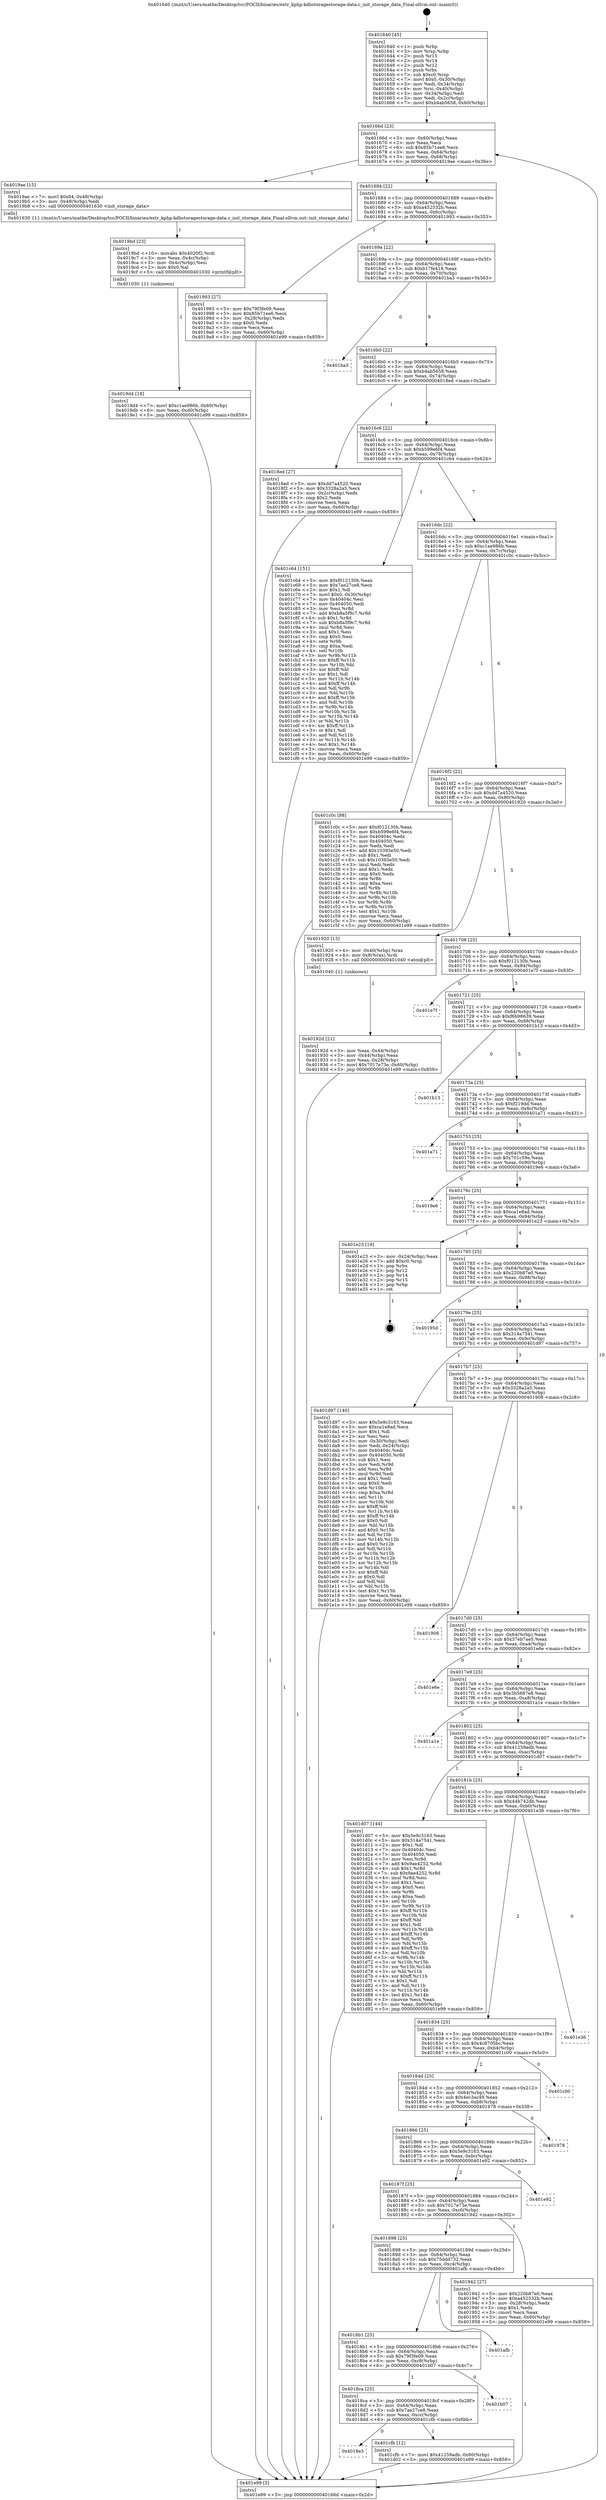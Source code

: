 digraph "0x401640" {
  label = "0x401640 (/mnt/c/Users/mathe/Desktop/tcc/POCII/binaries/extr_kphp-kdbstoragestorage-data.c_init_storage_data_Final-ollvm.out::main(0))"
  labelloc = "t"
  node[shape=record]

  Entry [label="",width=0.3,height=0.3,shape=circle,fillcolor=black,style=filled]
  "0x40166d" [label="{
     0x40166d [23]\l
     | [instrs]\l
     &nbsp;&nbsp;0x40166d \<+3\>: mov -0x60(%rbp),%eax\l
     &nbsp;&nbsp;0x401670 \<+2\>: mov %eax,%ecx\l
     &nbsp;&nbsp;0x401672 \<+6\>: sub $0x85b71ee6,%ecx\l
     &nbsp;&nbsp;0x401678 \<+3\>: mov %eax,-0x64(%rbp)\l
     &nbsp;&nbsp;0x40167b \<+3\>: mov %ecx,-0x68(%rbp)\l
     &nbsp;&nbsp;0x40167e \<+6\>: je 00000000004019ae \<main+0x36e\>\l
  }"]
  "0x4019ae" [label="{
     0x4019ae [15]\l
     | [instrs]\l
     &nbsp;&nbsp;0x4019ae \<+7\>: movl $0x64,-0x48(%rbp)\l
     &nbsp;&nbsp;0x4019b5 \<+3\>: mov -0x48(%rbp),%edi\l
     &nbsp;&nbsp;0x4019b8 \<+5\>: call 0000000000401630 \<init_storage_data\>\l
     | [calls]\l
     &nbsp;&nbsp;0x401630 \{1\} (/mnt/c/Users/mathe/Desktop/tcc/POCII/binaries/extr_kphp-kdbstoragestorage-data.c_init_storage_data_Final-ollvm.out::init_storage_data)\l
  }"]
  "0x401684" [label="{
     0x401684 [22]\l
     | [instrs]\l
     &nbsp;&nbsp;0x401684 \<+5\>: jmp 0000000000401689 \<main+0x49\>\l
     &nbsp;&nbsp;0x401689 \<+3\>: mov -0x64(%rbp),%eax\l
     &nbsp;&nbsp;0x40168c \<+5\>: sub $0xa452532b,%eax\l
     &nbsp;&nbsp;0x401691 \<+3\>: mov %eax,-0x6c(%rbp)\l
     &nbsp;&nbsp;0x401694 \<+6\>: je 0000000000401993 \<main+0x353\>\l
  }"]
  Exit [label="",width=0.3,height=0.3,shape=circle,fillcolor=black,style=filled,peripheries=2]
  "0x401993" [label="{
     0x401993 [27]\l
     | [instrs]\l
     &nbsp;&nbsp;0x401993 \<+5\>: mov $0x79f3fe09,%eax\l
     &nbsp;&nbsp;0x401998 \<+5\>: mov $0x85b71ee6,%ecx\l
     &nbsp;&nbsp;0x40199d \<+3\>: mov -0x28(%rbp),%edx\l
     &nbsp;&nbsp;0x4019a0 \<+3\>: cmp $0x0,%edx\l
     &nbsp;&nbsp;0x4019a3 \<+3\>: cmove %ecx,%eax\l
     &nbsp;&nbsp;0x4019a6 \<+3\>: mov %eax,-0x60(%rbp)\l
     &nbsp;&nbsp;0x4019a9 \<+5\>: jmp 0000000000401e99 \<main+0x859\>\l
  }"]
  "0x40169a" [label="{
     0x40169a [22]\l
     | [instrs]\l
     &nbsp;&nbsp;0x40169a \<+5\>: jmp 000000000040169f \<main+0x5f\>\l
     &nbsp;&nbsp;0x40169f \<+3\>: mov -0x64(%rbp),%eax\l
     &nbsp;&nbsp;0x4016a2 \<+5\>: sub $0xb17fe418,%eax\l
     &nbsp;&nbsp;0x4016a7 \<+3\>: mov %eax,-0x70(%rbp)\l
     &nbsp;&nbsp;0x4016aa \<+6\>: je 0000000000401ba3 \<main+0x563\>\l
  }"]
  "0x4018e3" [label="{
     0x4018e3\l
  }", style=dashed]
  "0x401ba3" [label="{
     0x401ba3\l
  }", style=dashed]
  "0x4016b0" [label="{
     0x4016b0 [22]\l
     | [instrs]\l
     &nbsp;&nbsp;0x4016b0 \<+5\>: jmp 00000000004016b5 \<main+0x75\>\l
     &nbsp;&nbsp;0x4016b5 \<+3\>: mov -0x64(%rbp),%eax\l
     &nbsp;&nbsp;0x4016b8 \<+5\>: sub $0xb4ab5658,%eax\l
     &nbsp;&nbsp;0x4016bd \<+3\>: mov %eax,-0x74(%rbp)\l
     &nbsp;&nbsp;0x4016c0 \<+6\>: je 00000000004018ed \<main+0x2ad\>\l
  }"]
  "0x401cfb" [label="{
     0x401cfb [12]\l
     | [instrs]\l
     &nbsp;&nbsp;0x401cfb \<+7\>: movl $0x41259adb,-0x60(%rbp)\l
     &nbsp;&nbsp;0x401d02 \<+5\>: jmp 0000000000401e99 \<main+0x859\>\l
  }"]
  "0x4018ed" [label="{
     0x4018ed [27]\l
     | [instrs]\l
     &nbsp;&nbsp;0x4018ed \<+5\>: mov $0xdd7a4520,%eax\l
     &nbsp;&nbsp;0x4018f2 \<+5\>: mov $0x3328a2a5,%ecx\l
     &nbsp;&nbsp;0x4018f7 \<+3\>: mov -0x2c(%rbp),%edx\l
     &nbsp;&nbsp;0x4018fa \<+3\>: cmp $0x2,%edx\l
     &nbsp;&nbsp;0x4018fd \<+3\>: cmovne %ecx,%eax\l
     &nbsp;&nbsp;0x401900 \<+3\>: mov %eax,-0x60(%rbp)\l
     &nbsp;&nbsp;0x401903 \<+5\>: jmp 0000000000401e99 \<main+0x859\>\l
  }"]
  "0x4016c6" [label="{
     0x4016c6 [22]\l
     | [instrs]\l
     &nbsp;&nbsp;0x4016c6 \<+5\>: jmp 00000000004016cb \<main+0x8b\>\l
     &nbsp;&nbsp;0x4016cb \<+3\>: mov -0x64(%rbp),%eax\l
     &nbsp;&nbsp;0x4016ce \<+5\>: sub $0xb599e6f4,%eax\l
     &nbsp;&nbsp;0x4016d3 \<+3\>: mov %eax,-0x78(%rbp)\l
     &nbsp;&nbsp;0x4016d6 \<+6\>: je 0000000000401c64 \<main+0x624\>\l
  }"]
  "0x401e99" [label="{
     0x401e99 [5]\l
     | [instrs]\l
     &nbsp;&nbsp;0x401e99 \<+5\>: jmp 000000000040166d \<main+0x2d\>\l
  }"]
  "0x401640" [label="{
     0x401640 [45]\l
     | [instrs]\l
     &nbsp;&nbsp;0x401640 \<+1\>: push %rbp\l
     &nbsp;&nbsp;0x401641 \<+3\>: mov %rsp,%rbp\l
     &nbsp;&nbsp;0x401644 \<+2\>: push %r15\l
     &nbsp;&nbsp;0x401646 \<+2\>: push %r14\l
     &nbsp;&nbsp;0x401648 \<+2\>: push %r12\l
     &nbsp;&nbsp;0x40164a \<+1\>: push %rbx\l
     &nbsp;&nbsp;0x40164b \<+7\>: sub $0xc0,%rsp\l
     &nbsp;&nbsp;0x401652 \<+7\>: movl $0x0,-0x30(%rbp)\l
     &nbsp;&nbsp;0x401659 \<+3\>: mov %edi,-0x34(%rbp)\l
     &nbsp;&nbsp;0x40165c \<+4\>: mov %rsi,-0x40(%rbp)\l
     &nbsp;&nbsp;0x401660 \<+3\>: mov -0x34(%rbp),%edi\l
     &nbsp;&nbsp;0x401663 \<+3\>: mov %edi,-0x2c(%rbp)\l
     &nbsp;&nbsp;0x401666 \<+7\>: movl $0xb4ab5658,-0x60(%rbp)\l
  }"]
  "0x4018ca" [label="{
     0x4018ca [25]\l
     | [instrs]\l
     &nbsp;&nbsp;0x4018ca \<+5\>: jmp 00000000004018cf \<main+0x28f\>\l
     &nbsp;&nbsp;0x4018cf \<+3\>: mov -0x64(%rbp),%eax\l
     &nbsp;&nbsp;0x4018d2 \<+5\>: sub $0x7ae27ce8,%eax\l
     &nbsp;&nbsp;0x4018d7 \<+6\>: mov %eax,-0xcc(%rbp)\l
     &nbsp;&nbsp;0x4018dd \<+6\>: je 0000000000401cfb \<main+0x6bb\>\l
  }"]
  "0x401c64" [label="{
     0x401c64 [151]\l
     | [instrs]\l
     &nbsp;&nbsp;0x401c64 \<+5\>: mov $0xf012130b,%eax\l
     &nbsp;&nbsp;0x401c69 \<+5\>: mov $0x7ae27ce8,%ecx\l
     &nbsp;&nbsp;0x401c6e \<+2\>: mov $0x1,%dl\l
     &nbsp;&nbsp;0x401c70 \<+7\>: movl $0x0,-0x30(%rbp)\l
     &nbsp;&nbsp;0x401c77 \<+7\>: mov 0x40404c,%esi\l
     &nbsp;&nbsp;0x401c7e \<+7\>: mov 0x404050,%edi\l
     &nbsp;&nbsp;0x401c85 \<+3\>: mov %esi,%r8d\l
     &nbsp;&nbsp;0x401c88 \<+7\>: add $0xb8a5f9c7,%r8d\l
     &nbsp;&nbsp;0x401c8f \<+4\>: sub $0x1,%r8d\l
     &nbsp;&nbsp;0x401c93 \<+7\>: sub $0xb8a5f9c7,%r8d\l
     &nbsp;&nbsp;0x401c9a \<+4\>: imul %r8d,%esi\l
     &nbsp;&nbsp;0x401c9e \<+3\>: and $0x1,%esi\l
     &nbsp;&nbsp;0x401ca1 \<+3\>: cmp $0x0,%esi\l
     &nbsp;&nbsp;0x401ca4 \<+4\>: sete %r9b\l
     &nbsp;&nbsp;0x401ca8 \<+3\>: cmp $0xa,%edi\l
     &nbsp;&nbsp;0x401cab \<+4\>: setl %r10b\l
     &nbsp;&nbsp;0x401caf \<+3\>: mov %r9b,%r11b\l
     &nbsp;&nbsp;0x401cb2 \<+4\>: xor $0xff,%r11b\l
     &nbsp;&nbsp;0x401cb6 \<+3\>: mov %r10b,%bl\l
     &nbsp;&nbsp;0x401cb9 \<+3\>: xor $0xff,%bl\l
     &nbsp;&nbsp;0x401cbc \<+3\>: xor $0x1,%dl\l
     &nbsp;&nbsp;0x401cbf \<+3\>: mov %r11b,%r14b\l
     &nbsp;&nbsp;0x401cc2 \<+4\>: and $0xff,%r14b\l
     &nbsp;&nbsp;0x401cc6 \<+3\>: and %dl,%r9b\l
     &nbsp;&nbsp;0x401cc9 \<+3\>: mov %bl,%r15b\l
     &nbsp;&nbsp;0x401ccc \<+4\>: and $0xff,%r15b\l
     &nbsp;&nbsp;0x401cd0 \<+3\>: and %dl,%r10b\l
     &nbsp;&nbsp;0x401cd3 \<+3\>: or %r9b,%r14b\l
     &nbsp;&nbsp;0x401cd6 \<+3\>: or %r10b,%r15b\l
     &nbsp;&nbsp;0x401cd9 \<+3\>: xor %r15b,%r14b\l
     &nbsp;&nbsp;0x401cdc \<+3\>: or %bl,%r11b\l
     &nbsp;&nbsp;0x401cdf \<+4\>: xor $0xff,%r11b\l
     &nbsp;&nbsp;0x401ce3 \<+3\>: or $0x1,%dl\l
     &nbsp;&nbsp;0x401ce6 \<+3\>: and %dl,%r11b\l
     &nbsp;&nbsp;0x401ce9 \<+3\>: or %r11b,%r14b\l
     &nbsp;&nbsp;0x401cec \<+4\>: test $0x1,%r14b\l
     &nbsp;&nbsp;0x401cf0 \<+3\>: cmovne %ecx,%eax\l
     &nbsp;&nbsp;0x401cf3 \<+3\>: mov %eax,-0x60(%rbp)\l
     &nbsp;&nbsp;0x401cf6 \<+5\>: jmp 0000000000401e99 \<main+0x859\>\l
  }"]
  "0x4016dc" [label="{
     0x4016dc [22]\l
     | [instrs]\l
     &nbsp;&nbsp;0x4016dc \<+5\>: jmp 00000000004016e1 \<main+0xa1\>\l
     &nbsp;&nbsp;0x4016e1 \<+3\>: mov -0x64(%rbp),%eax\l
     &nbsp;&nbsp;0x4016e4 \<+5\>: sub $0xc1ae986b,%eax\l
     &nbsp;&nbsp;0x4016e9 \<+3\>: mov %eax,-0x7c(%rbp)\l
     &nbsp;&nbsp;0x4016ec \<+6\>: je 0000000000401c0c \<main+0x5cc\>\l
  }"]
  "0x401b07" [label="{
     0x401b07\l
  }", style=dashed]
  "0x401c0c" [label="{
     0x401c0c [88]\l
     | [instrs]\l
     &nbsp;&nbsp;0x401c0c \<+5\>: mov $0xf012130b,%eax\l
     &nbsp;&nbsp;0x401c11 \<+5\>: mov $0xb599e6f4,%ecx\l
     &nbsp;&nbsp;0x401c16 \<+7\>: mov 0x40404c,%edx\l
     &nbsp;&nbsp;0x401c1d \<+7\>: mov 0x404050,%esi\l
     &nbsp;&nbsp;0x401c24 \<+2\>: mov %edx,%edi\l
     &nbsp;&nbsp;0x401c26 \<+6\>: add $0x10393e50,%edi\l
     &nbsp;&nbsp;0x401c2c \<+3\>: sub $0x1,%edi\l
     &nbsp;&nbsp;0x401c2f \<+6\>: sub $0x10393e50,%edi\l
     &nbsp;&nbsp;0x401c35 \<+3\>: imul %edi,%edx\l
     &nbsp;&nbsp;0x401c38 \<+3\>: and $0x1,%edx\l
     &nbsp;&nbsp;0x401c3b \<+3\>: cmp $0x0,%edx\l
     &nbsp;&nbsp;0x401c3e \<+4\>: sete %r8b\l
     &nbsp;&nbsp;0x401c42 \<+3\>: cmp $0xa,%esi\l
     &nbsp;&nbsp;0x401c45 \<+4\>: setl %r9b\l
     &nbsp;&nbsp;0x401c49 \<+3\>: mov %r8b,%r10b\l
     &nbsp;&nbsp;0x401c4c \<+3\>: and %r9b,%r10b\l
     &nbsp;&nbsp;0x401c4f \<+3\>: xor %r9b,%r8b\l
     &nbsp;&nbsp;0x401c52 \<+3\>: or %r8b,%r10b\l
     &nbsp;&nbsp;0x401c55 \<+4\>: test $0x1,%r10b\l
     &nbsp;&nbsp;0x401c59 \<+3\>: cmovne %ecx,%eax\l
     &nbsp;&nbsp;0x401c5c \<+3\>: mov %eax,-0x60(%rbp)\l
     &nbsp;&nbsp;0x401c5f \<+5\>: jmp 0000000000401e99 \<main+0x859\>\l
  }"]
  "0x4016f2" [label="{
     0x4016f2 [22]\l
     | [instrs]\l
     &nbsp;&nbsp;0x4016f2 \<+5\>: jmp 00000000004016f7 \<main+0xb7\>\l
     &nbsp;&nbsp;0x4016f7 \<+3\>: mov -0x64(%rbp),%eax\l
     &nbsp;&nbsp;0x4016fa \<+5\>: sub $0xdd7a4520,%eax\l
     &nbsp;&nbsp;0x4016ff \<+3\>: mov %eax,-0x80(%rbp)\l
     &nbsp;&nbsp;0x401702 \<+6\>: je 0000000000401920 \<main+0x2e0\>\l
  }"]
  "0x4018b1" [label="{
     0x4018b1 [25]\l
     | [instrs]\l
     &nbsp;&nbsp;0x4018b1 \<+5\>: jmp 00000000004018b6 \<main+0x276\>\l
     &nbsp;&nbsp;0x4018b6 \<+3\>: mov -0x64(%rbp),%eax\l
     &nbsp;&nbsp;0x4018b9 \<+5\>: sub $0x79f3fe09,%eax\l
     &nbsp;&nbsp;0x4018be \<+6\>: mov %eax,-0xc8(%rbp)\l
     &nbsp;&nbsp;0x4018c4 \<+6\>: je 0000000000401b07 \<main+0x4c7\>\l
  }"]
  "0x401920" [label="{
     0x401920 [13]\l
     | [instrs]\l
     &nbsp;&nbsp;0x401920 \<+4\>: mov -0x40(%rbp),%rax\l
     &nbsp;&nbsp;0x401924 \<+4\>: mov 0x8(%rax),%rdi\l
     &nbsp;&nbsp;0x401928 \<+5\>: call 0000000000401040 \<atoi@plt\>\l
     | [calls]\l
     &nbsp;&nbsp;0x401040 \{1\} (unknown)\l
  }"]
  "0x401708" [label="{
     0x401708 [25]\l
     | [instrs]\l
     &nbsp;&nbsp;0x401708 \<+5\>: jmp 000000000040170d \<main+0xcd\>\l
     &nbsp;&nbsp;0x40170d \<+3\>: mov -0x64(%rbp),%eax\l
     &nbsp;&nbsp;0x401710 \<+5\>: sub $0xf012130b,%eax\l
     &nbsp;&nbsp;0x401715 \<+6\>: mov %eax,-0x84(%rbp)\l
     &nbsp;&nbsp;0x40171b \<+6\>: je 0000000000401e7f \<main+0x83f\>\l
  }"]
  "0x40192d" [label="{
     0x40192d [21]\l
     | [instrs]\l
     &nbsp;&nbsp;0x40192d \<+3\>: mov %eax,-0x44(%rbp)\l
     &nbsp;&nbsp;0x401930 \<+3\>: mov -0x44(%rbp),%eax\l
     &nbsp;&nbsp;0x401933 \<+3\>: mov %eax,-0x28(%rbp)\l
     &nbsp;&nbsp;0x401936 \<+7\>: movl $0x7017e73e,-0x60(%rbp)\l
     &nbsp;&nbsp;0x40193d \<+5\>: jmp 0000000000401e99 \<main+0x859\>\l
  }"]
  "0x401afb" [label="{
     0x401afb\l
  }", style=dashed]
  "0x401e7f" [label="{
     0x401e7f\l
  }", style=dashed]
  "0x401721" [label="{
     0x401721 [25]\l
     | [instrs]\l
     &nbsp;&nbsp;0x401721 \<+5\>: jmp 0000000000401726 \<main+0xe6\>\l
     &nbsp;&nbsp;0x401726 \<+3\>: mov -0x64(%rbp),%eax\l
     &nbsp;&nbsp;0x401729 \<+5\>: sub $0xf6b98639,%eax\l
     &nbsp;&nbsp;0x40172e \<+6\>: mov %eax,-0x88(%rbp)\l
     &nbsp;&nbsp;0x401734 \<+6\>: je 0000000000401b13 \<main+0x4d3\>\l
  }"]
  "0x4019d4" [label="{
     0x4019d4 [18]\l
     | [instrs]\l
     &nbsp;&nbsp;0x4019d4 \<+7\>: movl $0xc1ae986b,-0x60(%rbp)\l
     &nbsp;&nbsp;0x4019db \<+6\>: mov %eax,-0xd0(%rbp)\l
     &nbsp;&nbsp;0x4019e1 \<+5\>: jmp 0000000000401e99 \<main+0x859\>\l
  }"]
  "0x401b13" [label="{
     0x401b13\l
  }", style=dashed]
  "0x40173a" [label="{
     0x40173a [25]\l
     | [instrs]\l
     &nbsp;&nbsp;0x40173a \<+5\>: jmp 000000000040173f \<main+0xff\>\l
     &nbsp;&nbsp;0x40173f \<+3\>: mov -0x64(%rbp),%eax\l
     &nbsp;&nbsp;0x401742 \<+5\>: sub $0xf219dd,%eax\l
     &nbsp;&nbsp;0x401747 \<+6\>: mov %eax,-0x8c(%rbp)\l
     &nbsp;&nbsp;0x40174d \<+6\>: je 0000000000401a71 \<main+0x431\>\l
  }"]
  "0x4019bd" [label="{
     0x4019bd [23]\l
     | [instrs]\l
     &nbsp;&nbsp;0x4019bd \<+10\>: movabs $0x4020f2,%rdi\l
     &nbsp;&nbsp;0x4019c7 \<+3\>: mov %eax,-0x4c(%rbp)\l
     &nbsp;&nbsp;0x4019ca \<+3\>: mov -0x4c(%rbp),%esi\l
     &nbsp;&nbsp;0x4019cd \<+2\>: mov $0x0,%al\l
     &nbsp;&nbsp;0x4019cf \<+5\>: call 0000000000401030 \<printf@plt\>\l
     | [calls]\l
     &nbsp;&nbsp;0x401030 \{1\} (unknown)\l
  }"]
  "0x401a71" [label="{
     0x401a71\l
  }", style=dashed]
  "0x401753" [label="{
     0x401753 [25]\l
     | [instrs]\l
     &nbsp;&nbsp;0x401753 \<+5\>: jmp 0000000000401758 \<main+0x118\>\l
     &nbsp;&nbsp;0x401758 \<+3\>: mov -0x64(%rbp),%eax\l
     &nbsp;&nbsp;0x40175b \<+5\>: sub $0x701c59e,%eax\l
     &nbsp;&nbsp;0x401760 \<+6\>: mov %eax,-0x90(%rbp)\l
     &nbsp;&nbsp;0x401766 \<+6\>: je 00000000004019e6 \<main+0x3a6\>\l
  }"]
  "0x401898" [label="{
     0x401898 [25]\l
     | [instrs]\l
     &nbsp;&nbsp;0x401898 \<+5\>: jmp 000000000040189d \<main+0x25d\>\l
     &nbsp;&nbsp;0x40189d \<+3\>: mov -0x64(%rbp),%eax\l
     &nbsp;&nbsp;0x4018a0 \<+5\>: sub $0x75ddd732,%eax\l
     &nbsp;&nbsp;0x4018a5 \<+6\>: mov %eax,-0xc4(%rbp)\l
     &nbsp;&nbsp;0x4018ab \<+6\>: je 0000000000401afb \<main+0x4bb\>\l
  }"]
  "0x4019e6" [label="{
     0x4019e6\l
  }", style=dashed]
  "0x40176c" [label="{
     0x40176c [25]\l
     | [instrs]\l
     &nbsp;&nbsp;0x40176c \<+5\>: jmp 0000000000401771 \<main+0x131\>\l
     &nbsp;&nbsp;0x401771 \<+3\>: mov -0x64(%rbp),%eax\l
     &nbsp;&nbsp;0x401774 \<+5\>: sub $0xca1e8ad,%eax\l
     &nbsp;&nbsp;0x401779 \<+6\>: mov %eax,-0x94(%rbp)\l
     &nbsp;&nbsp;0x40177f \<+6\>: je 0000000000401e23 \<main+0x7e3\>\l
  }"]
  "0x401942" [label="{
     0x401942 [27]\l
     | [instrs]\l
     &nbsp;&nbsp;0x401942 \<+5\>: mov $0x220b87e0,%eax\l
     &nbsp;&nbsp;0x401947 \<+5\>: mov $0xa452532b,%ecx\l
     &nbsp;&nbsp;0x40194c \<+3\>: mov -0x28(%rbp),%edx\l
     &nbsp;&nbsp;0x40194f \<+3\>: cmp $0x1,%edx\l
     &nbsp;&nbsp;0x401952 \<+3\>: cmovl %ecx,%eax\l
     &nbsp;&nbsp;0x401955 \<+3\>: mov %eax,-0x60(%rbp)\l
     &nbsp;&nbsp;0x401958 \<+5\>: jmp 0000000000401e99 \<main+0x859\>\l
  }"]
  "0x401e23" [label="{
     0x401e23 [19]\l
     | [instrs]\l
     &nbsp;&nbsp;0x401e23 \<+3\>: mov -0x24(%rbp),%eax\l
     &nbsp;&nbsp;0x401e26 \<+7\>: add $0xc0,%rsp\l
     &nbsp;&nbsp;0x401e2d \<+1\>: pop %rbx\l
     &nbsp;&nbsp;0x401e2e \<+2\>: pop %r12\l
     &nbsp;&nbsp;0x401e30 \<+2\>: pop %r14\l
     &nbsp;&nbsp;0x401e32 \<+2\>: pop %r15\l
     &nbsp;&nbsp;0x401e34 \<+1\>: pop %rbp\l
     &nbsp;&nbsp;0x401e35 \<+1\>: ret\l
  }"]
  "0x401785" [label="{
     0x401785 [25]\l
     | [instrs]\l
     &nbsp;&nbsp;0x401785 \<+5\>: jmp 000000000040178a \<main+0x14a\>\l
     &nbsp;&nbsp;0x40178a \<+3\>: mov -0x64(%rbp),%eax\l
     &nbsp;&nbsp;0x40178d \<+5\>: sub $0x220b87e0,%eax\l
     &nbsp;&nbsp;0x401792 \<+6\>: mov %eax,-0x98(%rbp)\l
     &nbsp;&nbsp;0x401798 \<+6\>: je 000000000040195d \<main+0x31d\>\l
  }"]
  "0x40187f" [label="{
     0x40187f [25]\l
     | [instrs]\l
     &nbsp;&nbsp;0x40187f \<+5\>: jmp 0000000000401884 \<main+0x244\>\l
     &nbsp;&nbsp;0x401884 \<+3\>: mov -0x64(%rbp),%eax\l
     &nbsp;&nbsp;0x401887 \<+5\>: sub $0x7017e73e,%eax\l
     &nbsp;&nbsp;0x40188c \<+6\>: mov %eax,-0xc0(%rbp)\l
     &nbsp;&nbsp;0x401892 \<+6\>: je 0000000000401942 \<main+0x302\>\l
  }"]
  "0x40195d" [label="{
     0x40195d\l
  }", style=dashed]
  "0x40179e" [label="{
     0x40179e [25]\l
     | [instrs]\l
     &nbsp;&nbsp;0x40179e \<+5\>: jmp 00000000004017a3 \<main+0x163\>\l
     &nbsp;&nbsp;0x4017a3 \<+3\>: mov -0x64(%rbp),%eax\l
     &nbsp;&nbsp;0x4017a6 \<+5\>: sub $0x314a7541,%eax\l
     &nbsp;&nbsp;0x4017ab \<+6\>: mov %eax,-0x9c(%rbp)\l
     &nbsp;&nbsp;0x4017b1 \<+6\>: je 0000000000401d97 \<main+0x757\>\l
  }"]
  "0x401e92" [label="{
     0x401e92\l
  }", style=dashed]
  "0x401d97" [label="{
     0x401d97 [140]\l
     | [instrs]\l
     &nbsp;&nbsp;0x401d97 \<+5\>: mov $0x5e9c3163,%eax\l
     &nbsp;&nbsp;0x401d9c \<+5\>: mov $0xca1e8ad,%ecx\l
     &nbsp;&nbsp;0x401da1 \<+2\>: mov $0x1,%dl\l
     &nbsp;&nbsp;0x401da3 \<+2\>: xor %esi,%esi\l
     &nbsp;&nbsp;0x401da5 \<+3\>: mov -0x30(%rbp),%edi\l
     &nbsp;&nbsp;0x401da8 \<+3\>: mov %edi,-0x24(%rbp)\l
     &nbsp;&nbsp;0x401dab \<+7\>: mov 0x40404c,%edi\l
     &nbsp;&nbsp;0x401db2 \<+8\>: mov 0x404050,%r8d\l
     &nbsp;&nbsp;0x401dba \<+3\>: sub $0x1,%esi\l
     &nbsp;&nbsp;0x401dbd \<+3\>: mov %edi,%r9d\l
     &nbsp;&nbsp;0x401dc0 \<+3\>: add %esi,%r9d\l
     &nbsp;&nbsp;0x401dc3 \<+4\>: imul %r9d,%edi\l
     &nbsp;&nbsp;0x401dc7 \<+3\>: and $0x1,%edi\l
     &nbsp;&nbsp;0x401dca \<+3\>: cmp $0x0,%edi\l
     &nbsp;&nbsp;0x401dcd \<+4\>: sete %r10b\l
     &nbsp;&nbsp;0x401dd1 \<+4\>: cmp $0xa,%r8d\l
     &nbsp;&nbsp;0x401dd5 \<+4\>: setl %r11b\l
     &nbsp;&nbsp;0x401dd9 \<+3\>: mov %r10b,%bl\l
     &nbsp;&nbsp;0x401ddc \<+3\>: xor $0xff,%bl\l
     &nbsp;&nbsp;0x401ddf \<+3\>: mov %r11b,%r14b\l
     &nbsp;&nbsp;0x401de2 \<+4\>: xor $0xff,%r14b\l
     &nbsp;&nbsp;0x401de6 \<+3\>: xor $0x0,%dl\l
     &nbsp;&nbsp;0x401de9 \<+3\>: mov %bl,%r15b\l
     &nbsp;&nbsp;0x401dec \<+4\>: and $0x0,%r15b\l
     &nbsp;&nbsp;0x401df0 \<+3\>: and %dl,%r10b\l
     &nbsp;&nbsp;0x401df3 \<+3\>: mov %r14b,%r12b\l
     &nbsp;&nbsp;0x401df6 \<+4\>: and $0x0,%r12b\l
     &nbsp;&nbsp;0x401dfa \<+3\>: and %dl,%r11b\l
     &nbsp;&nbsp;0x401dfd \<+3\>: or %r10b,%r15b\l
     &nbsp;&nbsp;0x401e00 \<+3\>: or %r11b,%r12b\l
     &nbsp;&nbsp;0x401e03 \<+3\>: xor %r12b,%r15b\l
     &nbsp;&nbsp;0x401e06 \<+3\>: or %r14b,%bl\l
     &nbsp;&nbsp;0x401e09 \<+3\>: xor $0xff,%bl\l
     &nbsp;&nbsp;0x401e0c \<+3\>: or $0x0,%dl\l
     &nbsp;&nbsp;0x401e0f \<+2\>: and %dl,%bl\l
     &nbsp;&nbsp;0x401e11 \<+3\>: or %bl,%r15b\l
     &nbsp;&nbsp;0x401e14 \<+4\>: test $0x1,%r15b\l
     &nbsp;&nbsp;0x401e18 \<+3\>: cmovne %ecx,%eax\l
     &nbsp;&nbsp;0x401e1b \<+3\>: mov %eax,-0x60(%rbp)\l
     &nbsp;&nbsp;0x401e1e \<+5\>: jmp 0000000000401e99 \<main+0x859\>\l
  }"]
  "0x4017b7" [label="{
     0x4017b7 [25]\l
     | [instrs]\l
     &nbsp;&nbsp;0x4017b7 \<+5\>: jmp 00000000004017bc \<main+0x17c\>\l
     &nbsp;&nbsp;0x4017bc \<+3\>: mov -0x64(%rbp),%eax\l
     &nbsp;&nbsp;0x4017bf \<+5\>: sub $0x3328a2a5,%eax\l
     &nbsp;&nbsp;0x4017c4 \<+6\>: mov %eax,-0xa0(%rbp)\l
     &nbsp;&nbsp;0x4017ca \<+6\>: je 0000000000401908 \<main+0x2c8\>\l
  }"]
  "0x401866" [label="{
     0x401866 [25]\l
     | [instrs]\l
     &nbsp;&nbsp;0x401866 \<+5\>: jmp 000000000040186b \<main+0x22b\>\l
     &nbsp;&nbsp;0x40186b \<+3\>: mov -0x64(%rbp),%eax\l
     &nbsp;&nbsp;0x40186e \<+5\>: sub $0x5e9c3163,%eax\l
     &nbsp;&nbsp;0x401873 \<+6\>: mov %eax,-0xbc(%rbp)\l
     &nbsp;&nbsp;0x401879 \<+6\>: je 0000000000401e92 \<main+0x852\>\l
  }"]
  "0x401908" [label="{
     0x401908\l
  }", style=dashed]
  "0x4017d0" [label="{
     0x4017d0 [25]\l
     | [instrs]\l
     &nbsp;&nbsp;0x4017d0 \<+5\>: jmp 00000000004017d5 \<main+0x195\>\l
     &nbsp;&nbsp;0x4017d5 \<+3\>: mov -0x64(%rbp),%eax\l
     &nbsp;&nbsp;0x4017d8 \<+5\>: sub $0x37eb7ae5,%eax\l
     &nbsp;&nbsp;0x4017dd \<+6\>: mov %eax,-0xa4(%rbp)\l
     &nbsp;&nbsp;0x4017e3 \<+6\>: je 0000000000401e6e \<main+0x82e\>\l
  }"]
  "0x401978" [label="{
     0x401978\l
  }", style=dashed]
  "0x401e6e" [label="{
     0x401e6e\l
  }", style=dashed]
  "0x4017e9" [label="{
     0x4017e9 [25]\l
     | [instrs]\l
     &nbsp;&nbsp;0x4017e9 \<+5\>: jmp 00000000004017ee \<main+0x1ae\>\l
     &nbsp;&nbsp;0x4017ee \<+3\>: mov -0x64(%rbp),%eax\l
     &nbsp;&nbsp;0x4017f1 \<+5\>: sub $0x3b5687e8,%eax\l
     &nbsp;&nbsp;0x4017f6 \<+6\>: mov %eax,-0xa8(%rbp)\l
     &nbsp;&nbsp;0x4017fc \<+6\>: je 0000000000401a1e \<main+0x3de\>\l
  }"]
  "0x40184d" [label="{
     0x40184d [25]\l
     | [instrs]\l
     &nbsp;&nbsp;0x40184d \<+5\>: jmp 0000000000401852 \<main+0x212\>\l
     &nbsp;&nbsp;0x401852 \<+3\>: mov -0x64(%rbp),%eax\l
     &nbsp;&nbsp;0x401855 \<+5\>: sub $0x4ec3ac49,%eax\l
     &nbsp;&nbsp;0x40185a \<+6\>: mov %eax,-0xb8(%rbp)\l
     &nbsp;&nbsp;0x401860 \<+6\>: je 0000000000401978 \<main+0x338\>\l
  }"]
  "0x401a1e" [label="{
     0x401a1e\l
  }", style=dashed]
  "0x401802" [label="{
     0x401802 [25]\l
     | [instrs]\l
     &nbsp;&nbsp;0x401802 \<+5\>: jmp 0000000000401807 \<main+0x1c7\>\l
     &nbsp;&nbsp;0x401807 \<+3\>: mov -0x64(%rbp),%eax\l
     &nbsp;&nbsp;0x40180a \<+5\>: sub $0x41259adb,%eax\l
     &nbsp;&nbsp;0x40180f \<+6\>: mov %eax,-0xac(%rbp)\l
     &nbsp;&nbsp;0x401815 \<+6\>: je 0000000000401d07 \<main+0x6c7\>\l
  }"]
  "0x401c00" [label="{
     0x401c00\l
  }", style=dashed]
  "0x401d07" [label="{
     0x401d07 [144]\l
     | [instrs]\l
     &nbsp;&nbsp;0x401d07 \<+5\>: mov $0x5e9c3163,%eax\l
     &nbsp;&nbsp;0x401d0c \<+5\>: mov $0x314a7541,%ecx\l
     &nbsp;&nbsp;0x401d11 \<+2\>: mov $0x1,%dl\l
     &nbsp;&nbsp;0x401d13 \<+7\>: mov 0x40404c,%esi\l
     &nbsp;&nbsp;0x401d1a \<+7\>: mov 0x404050,%edi\l
     &nbsp;&nbsp;0x401d21 \<+3\>: mov %esi,%r8d\l
     &nbsp;&nbsp;0x401d24 \<+7\>: add $0x9ae4252,%r8d\l
     &nbsp;&nbsp;0x401d2b \<+4\>: sub $0x1,%r8d\l
     &nbsp;&nbsp;0x401d2f \<+7\>: sub $0x9ae4252,%r8d\l
     &nbsp;&nbsp;0x401d36 \<+4\>: imul %r8d,%esi\l
     &nbsp;&nbsp;0x401d3a \<+3\>: and $0x1,%esi\l
     &nbsp;&nbsp;0x401d3d \<+3\>: cmp $0x0,%esi\l
     &nbsp;&nbsp;0x401d40 \<+4\>: sete %r9b\l
     &nbsp;&nbsp;0x401d44 \<+3\>: cmp $0xa,%edi\l
     &nbsp;&nbsp;0x401d47 \<+4\>: setl %r10b\l
     &nbsp;&nbsp;0x401d4b \<+3\>: mov %r9b,%r11b\l
     &nbsp;&nbsp;0x401d4e \<+4\>: xor $0xff,%r11b\l
     &nbsp;&nbsp;0x401d52 \<+3\>: mov %r10b,%bl\l
     &nbsp;&nbsp;0x401d55 \<+3\>: xor $0xff,%bl\l
     &nbsp;&nbsp;0x401d58 \<+3\>: xor $0x1,%dl\l
     &nbsp;&nbsp;0x401d5b \<+3\>: mov %r11b,%r14b\l
     &nbsp;&nbsp;0x401d5e \<+4\>: and $0xff,%r14b\l
     &nbsp;&nbsp;0x401d62 \<+3\>: and %dl,%r9b\l
     &nbsp;&nbsp;0x401d65 \<+3\>: mov %bl,%r15b\l
     &nbsp;&nbsp;0x401d68 \<+4\>: and $0xff,%r15b\l
     &nbsp;&nbsp;0x401d6c \<+3\>: and %dl,%r10b\l
     &nbsp;&nbsp;0x401d6f \<+3\>: or %r9b,%r14b\l
     &nbsp;&nbsp;0x401d72 \<+3\>: or %r10b,%r15b\l
     &nbsp;&nbsp;0x401d75 \<+3\>: xor %r15b,%r14b\l
     &nbsp;&nbsp;0x401d78 \<+3\>: or %bl,%r11b\l
     &nbsp;&nbsp;0x401d7b \<+4\>: xor $0xff,%r11b\l
     &nbsp;&nbsp;0x401d7f \<+3\>: or $0x1,%dl\l
     &nbsp;&nbsp;0x401d82 \<+3\>: and %dl,%r11b\l
     &nbsp;&nbsp;0x401d85 \<+3\>: or %r11b,%r14b\l
     &nbsp;&nbsp;0x401d88 \<+4\>: test $0x1,%r14b\l
     &nbsp;&nbsp;0x401d8c \<+3\>: cmovne %ecx,%eax\l
     &nbsp;&nbsp;0x401d8f \<+3\>: mov %eax,-0x60(%rbp)\l
     &nbsp;&nbsp;0x401d92 \<+5\>: jmp 0000000000401e99 \<main+0x859\>\l
  }"]
  "0x40181b" [label="{
     0x40181b [25]\l
     | [instrs]\l
     &nbsp;&nbsp;0x40181b \<+5\>: jmp 0000000000401820 \<main+0x1e0\>\l
     &nbsp;&nbsp;0x401820 \<+3\>: mov -0x64(%rbp),%eax\l
     &nbsp;&nbsp;0x401823 \<+5\>: sub $0x44b742db,%eax\l
     &nbsp;&nbsp;0x401828 \<+6\>: mov %eax,-0xb0(%rbp)\l
     &nbsp;&nbsp;0x40182e \<+6\>: je 0000000000401e36 \<main+0x7f6\>\l
  }"]
  "0x401834" [label="{
     0x401834 [25]\l
     | [instrs]\l
     &nbsp;&nbsp;0x401834 \<+5\>: jmp 0000000000401839 \<main+0x1f9\>\l
     &nbsp;&nbsp;0x401839 \<+3\>: mov -0x64(%rbp),%eax\l
     &nbsp;&nbsp;0x40183c \<+5\>: sub $0x4c8705bc,%eax\l
     &nbsp;&nbsp;0x401841 \<+6\>: mov %eax,-0xb4(%rbp)\l
     &nbsp;&nbsp;0x401847 \<+6\>: je 0000000000401c00 \<main+0x5c0\>\l
  }"]
  "0x401e36" [label="{
     0x401e36\l
  }", style=dashed]
  Entry -> "0x401640" [label=" 1"]
  "0x40166d" -> "0x4019ae" [label=" 1"]
  "0x40166d" -> "0x401684" [label=" 10"]
  "0x401e23" -> Exit [label=" 1"]
  "0x401684" -> "0x401993" [label=" 1"]
  "0x401684" -> "0x40169a" [label=" 9"]
  "0x401d97" -> "0x401e99" [label=" 1"]
  "0x40169a" -> "0x401ba3" [label=" 0"]
  "0x40169a" -> "0x4016b0" [label=" 9"]
  "0x401d07" -> "0x401e99" [label=" 1"]
  "0x4016b0" -> "0x4018ed" [label=" 1"]
  "0x4016b0" -> "0x4016c6" [label=" 8"]
  "0x4018ed" -> "0x401e99" [label=" 1"]
  "0x401640" -> "0x40166d" [label=" 1"]
  "0x401e99" -> "0x40166d" [label=" 10"]
  "0x401cfb" -> "0x401e99" [label=" 1"]
  "0x4016c6" -> "0x401c64" [label=" 1"]
  "0x4016c6" -> "0x4016dc" [label=" 7"]
  "0x4018ca" -> "0x401cfb" [label=" 1"]
  "0x4016dc" -> "0x401c0c" [label=" 1"]
  "0x4016dc" -> "0x4016f2" [label=" 6"]
  "0x4018ca" -> "0x4018e3" [label=" 0"]
  "0x4016f2" -> "0x401920" [label=" 1"]
  "0x4016f2" -> "0x401708" [label=" 5"]
  "0x401920" -> "0x40192d" [label=" 1"]
  "0x40192d" -> "0x401e99" [label=" 1"]
  "0x4018b1" -> "0x401b07" [label=" 0"]
  "0x401708" -> "0x401e7f" [label=" 0"]
  "0x401708" -> "0x401721" [label=" 5"]
  "0x4018b1" -> "0x4018ca" [label=" 1"]
  "0x401721" -> "0x401b13" [label=" 0"]
  "0x401721" -> "0x40173a" [label=" 5"]
  "0x401898" -> "0x401afb" [label=" 0"]
  "0x40173a" -> "0x401a71" [label=" 0"]
  "0x40173a" -> "0x401753" [label=" 5"]
  "0x401898" -> "0x4018b1" [label=" 1"]
  "0x401753" -> "0x4019e6" [label=" 0"]
  "0x401753" -> "0x40176c" [label=" 5"]
  "0x401c64" -> "0x401e99" [label=" 1"]
  "0x40176c" -> "0x401e23" [label=" 1"]
  "0x40176c" -> "0x401785" [label=" 4"]
  "0x401c0c" -> "0x401e99" [label=" 1"]
  "0x401785" -> "0x40195d" [label=" 0"]
  "0x401785" -> "0x40179e" [label=" 4"]
  "0x4019bd" -> "0x4019d4" [label=" 1"]
  "0x40179e" -> "0x401d97" [label=" 1"]
  "0x40179e" -> "0x4017b7" [label=" 3"]
  "0x4019ae" -> "0x4019bd" [label=" 1"]
  "0x4017b7" -> "0x401908" [label=" 0"]
  "0x4017b7" -> "0x4017d0" [label=" 3"]
  "0x401942" -> "0x401e99" [label=" 1"]
  "0x4017d0" -> "0x401e6e" [label=" 0"]
  "0x4017d0" -> "0x4017e9" [label=" 3"]
  "0x40187f" -> "0x401898" [label=" 1"]
  "0x4017e9" -> "0x401a1e" [label=" 0"]
  "0x4017e9" -> "0x401802" [label=" 3"]
  "0x4019d4" -> "0x401e99" [label=" 1"]
  "0x401802" -> "0x401d07" [label=" 1"]
  "0x401802" -> "0x40181b" [label=" 2"]
  "0x401866" -> "0x40187f" [label=" 2"]
  "0x40181b" -> "0x401e36" [label=" 0"]
  "0x40181b" -> "0x401834" [label=" 2"]
  "0x401866" -> "0x401e92" [label=" 0"]
  "0x401834" -> "0x401c00" [label=" 0"]
  "0x401834" -> "0x40184d" [label=" 2"]
  "0x40187f" -> "0x401942" [label=" 1"]
  "0x40184d" -> "0x401978" [label=" 0"]
  "0x40184d" -> "0x401866" [label=" 2"]
  "0x401993" -> "0x401e99" [label=" 1"]
}
